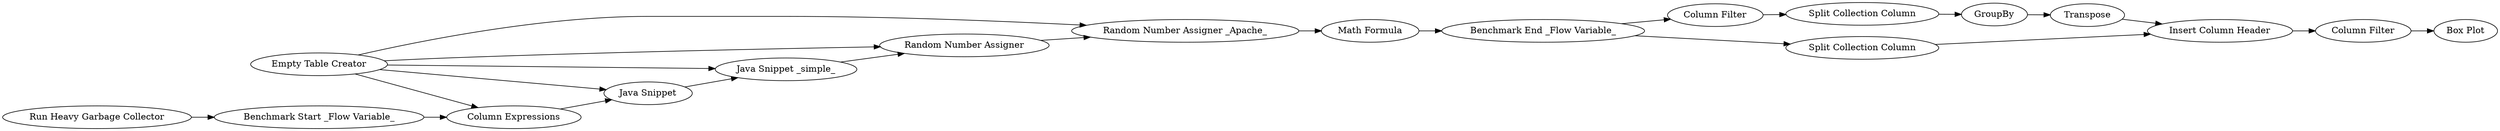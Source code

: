 digraph {
	13 -> 15
	10 -> 13
	4 -> 5
	1 -> 19
	6 -> 19
	1 -> 4
	8 -> 6
	5 -> 20
	14 -> 10
	17 -> 18
	1 -> 2
	7 -> 14
	9 -> 16
	15 -> 16
	7 -> 9
	19 -> 2
	3 -> 4
	20 -> 7
	2 -> 3
	16 -> 17
	1 -> 3
	1 -> 5
	5 [label="Random Number Assigner _Apache_"]
	16 [label="Insert Column Header"]
	20 [label="Math Formula"]
	13 [label=GroupBy]
	1 [label="Empty Table Creator"]
	7 [label="Benchmark End _Flow Variable_"]
	9 [label="Split Collection Column"]
	4 [label="Random Number Assigner"]
	18 [label="Box Plot"]
	10 [label="Split Collection Column"]
	6 [label="Benchmark Start _Flow Variable_"]
	8 [label="Run Heavy Garbage Collector"]
	15 [label=Transpose]
	14 [label="Column Filter"]
	17 [label="Column Filter"]
	3 [label="Java Snippet _simple_"]
	2 [label="Java Snippet"]
	19 [label="Column Expressions"]
	rankdir=LR
}
